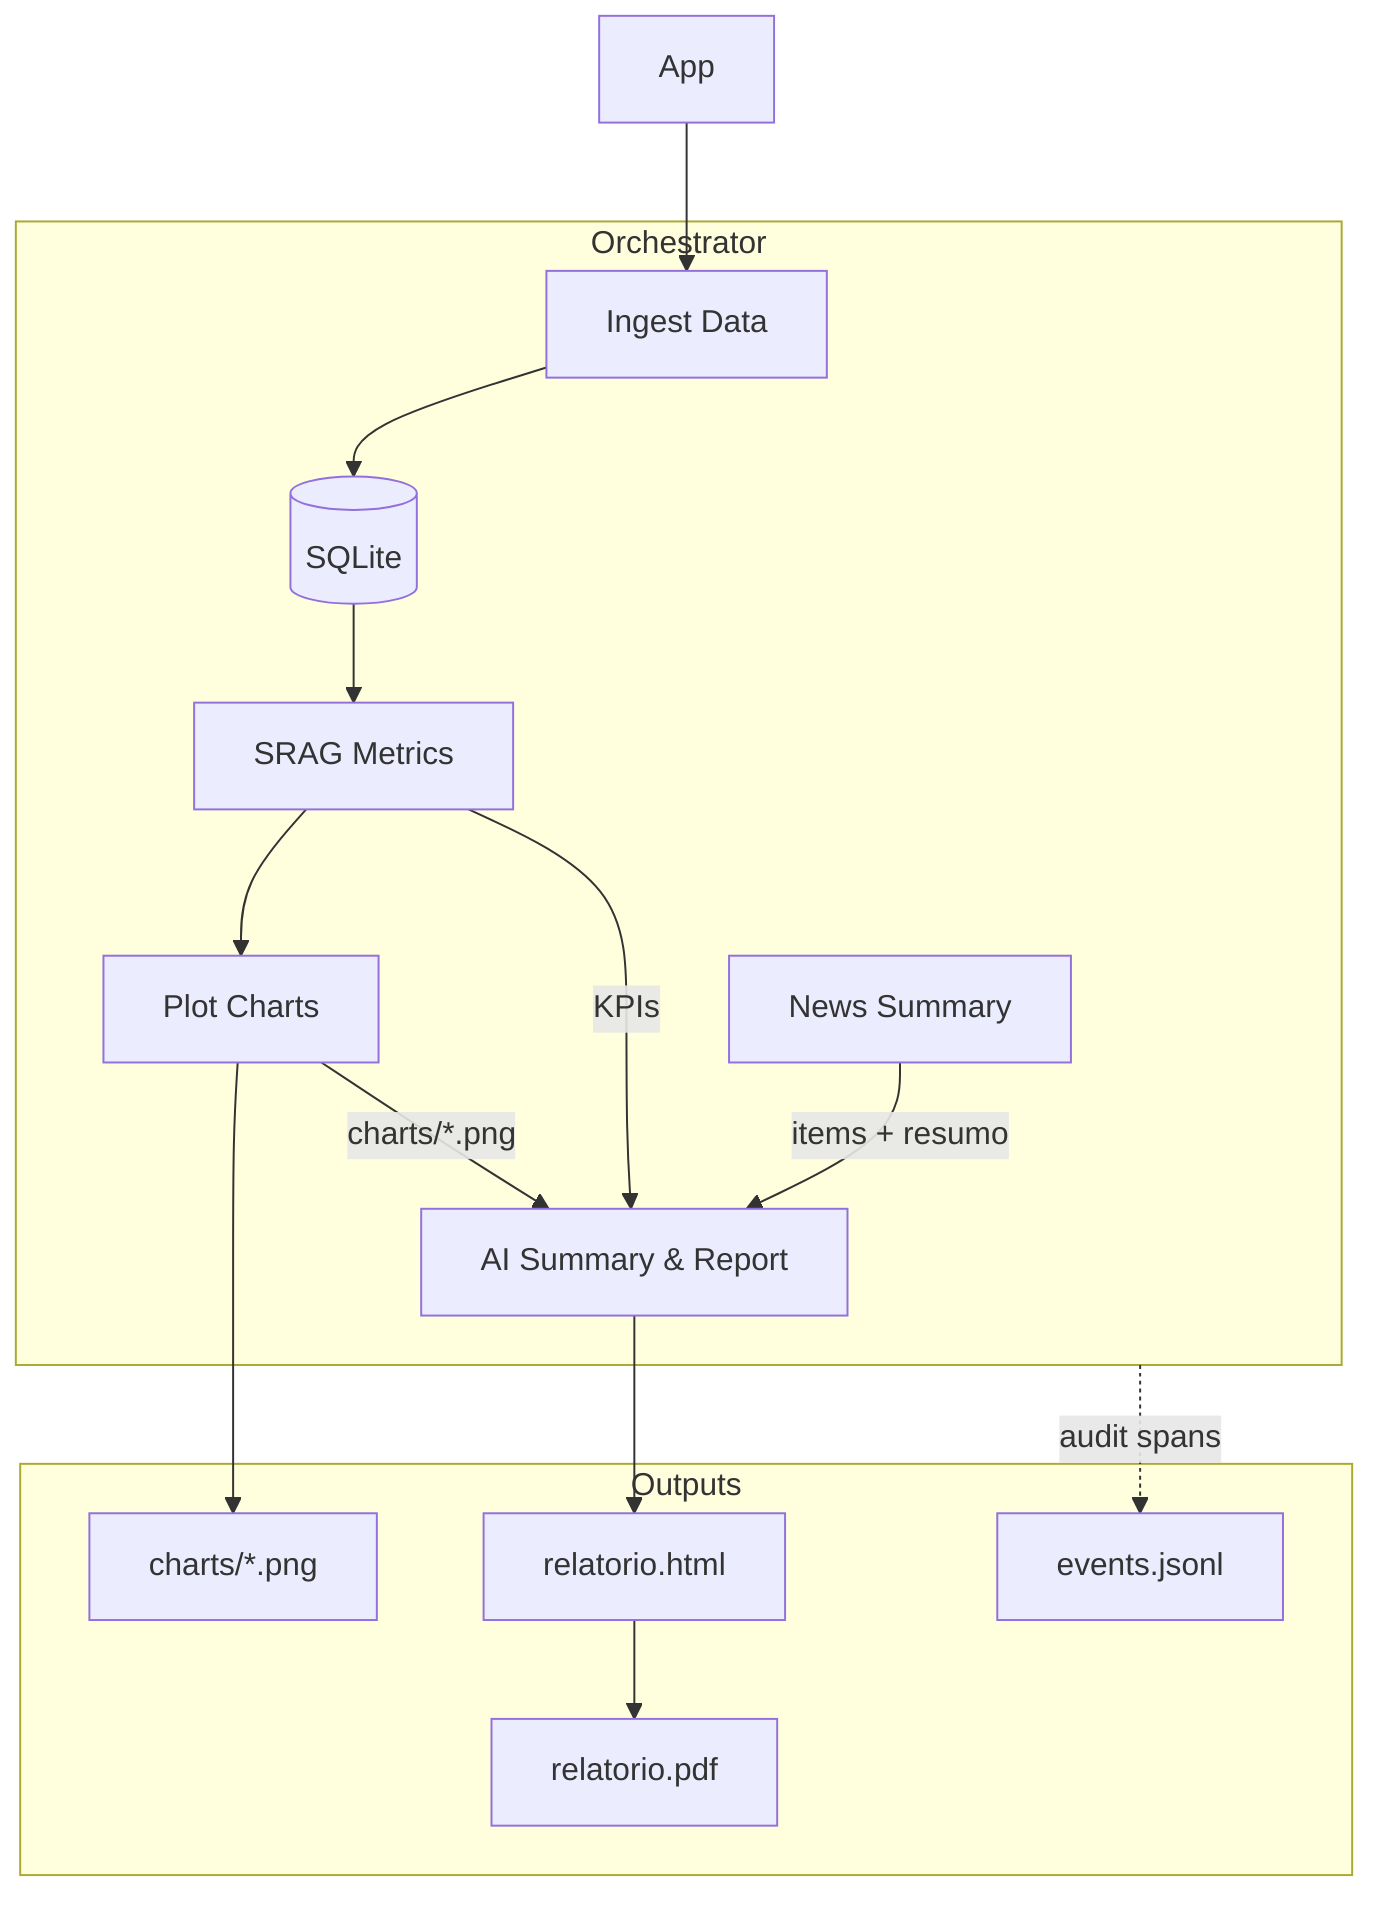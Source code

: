 flowchart TB
  App --> ING

  subgraph Orchestrator
    ING[Ingest Data]
    DB[(SQLite)]
    MET[SRAG Metrics]
    CH[Plot Charts]
    NEWS[News Summary]
    REP[AI Summary & Report]
  end

  ING --> DB
  DB --> MET

  %% Artefatos em memória/arquivo
  MET --> CH
  CH -->|charts/*.png| REP
  MET -->|KPIs| REP
  NEWS -->|items + resumo| REP

  subgraph Outputs
    PNG[charts/*.png]
    HTML[relatorio.html]
    PDF[relatorio.pdf]
    LOGS[events.jsonl]
  end

  CH --> PNG
  REP --> HTML --> PDF
  Orchestrator -. audit spans .-> LOGS